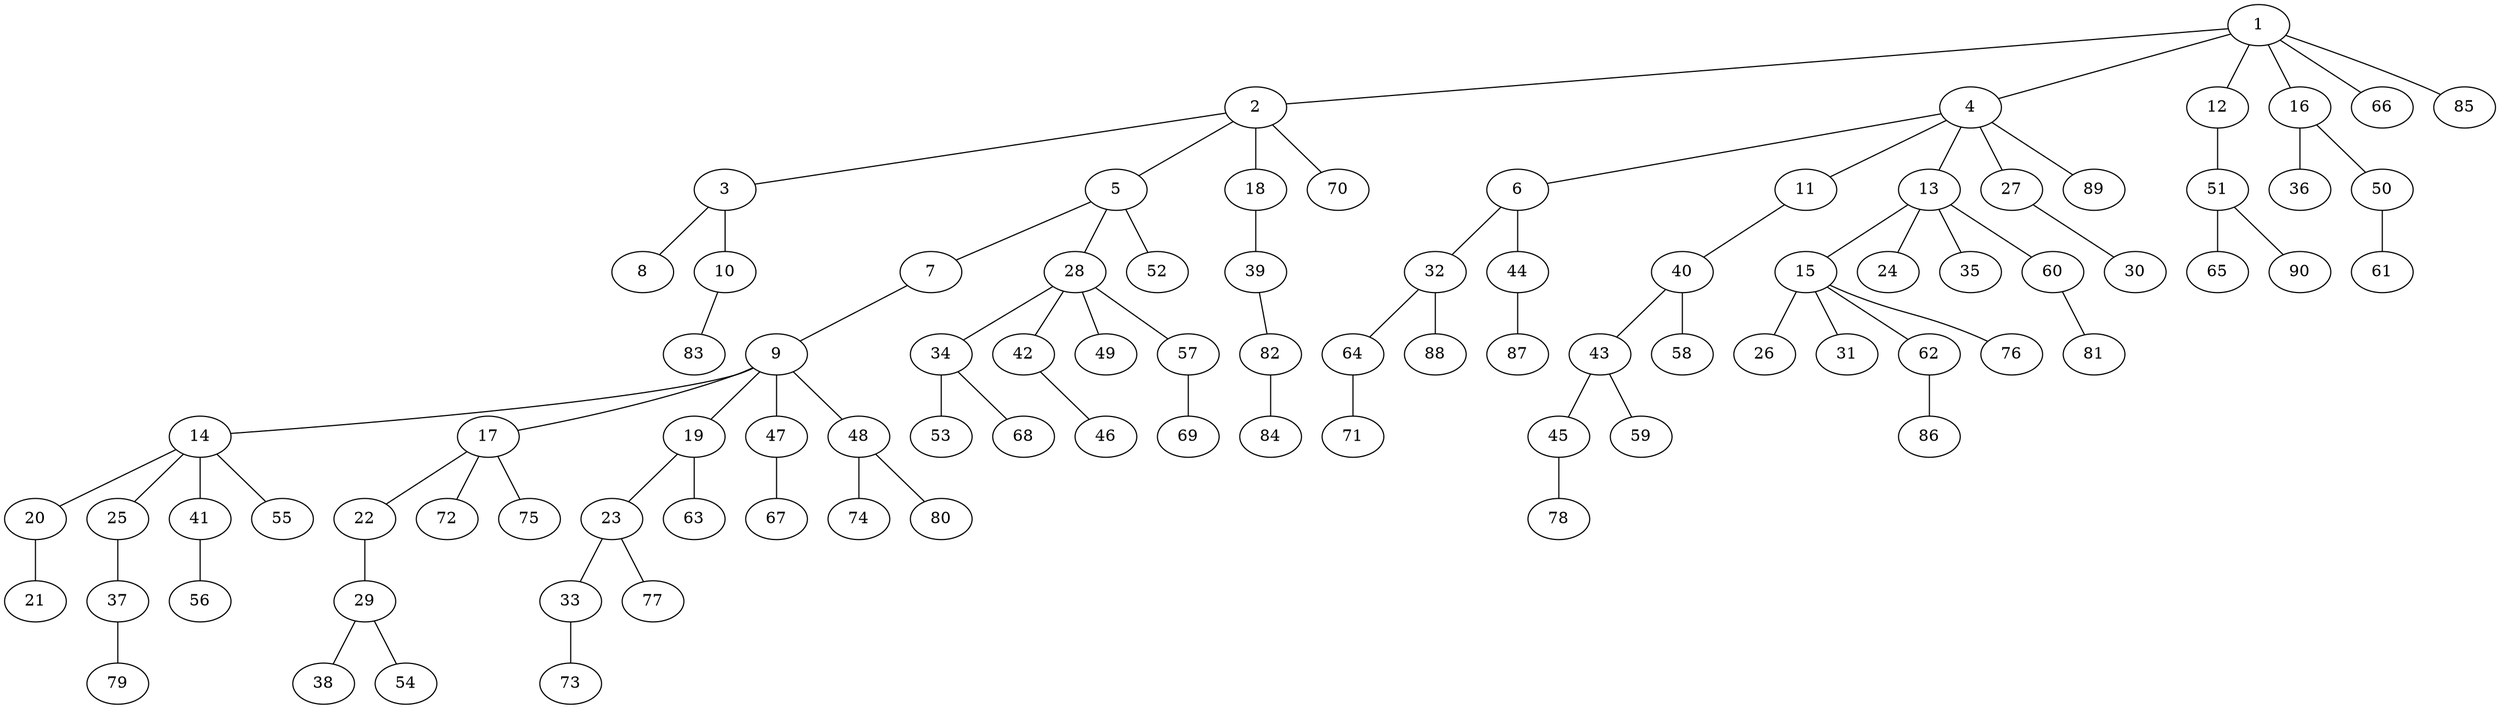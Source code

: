 graph graphname {1--2
1--4
1--12
1--16
1--66
1--85
2--3
2--5
2--18
2--70
3--8
3--10
4--6
4--11
4--13
4--27
4--89
5--7
5--28
5--52
6--32
6--44
7--9
9--14
9--17
9--19
9--47
9--48
10--83
11--40
12--51
13--15
13--24
13--35
13--60
14--20
14--25
14--41
14--55
15--26
15--31
15--62
15--76
16--36
16--50
17--22
17--72
17--75
18--39
19--23
19--63
20--21
22--29
23--33
23--77
25--37
27--30
28--34
28--42
28--49
28--57
29--38
29--54
32--64
32--88
33--73
34--53
34--68
37--79
39--82
40--43
40--58
41--56
42--46
43--45
43--59
44--87
45--78
47--67
48--74
48--80
50--61
51--65
51--90
57--69
60--81
62--86
64--71
82--84
}